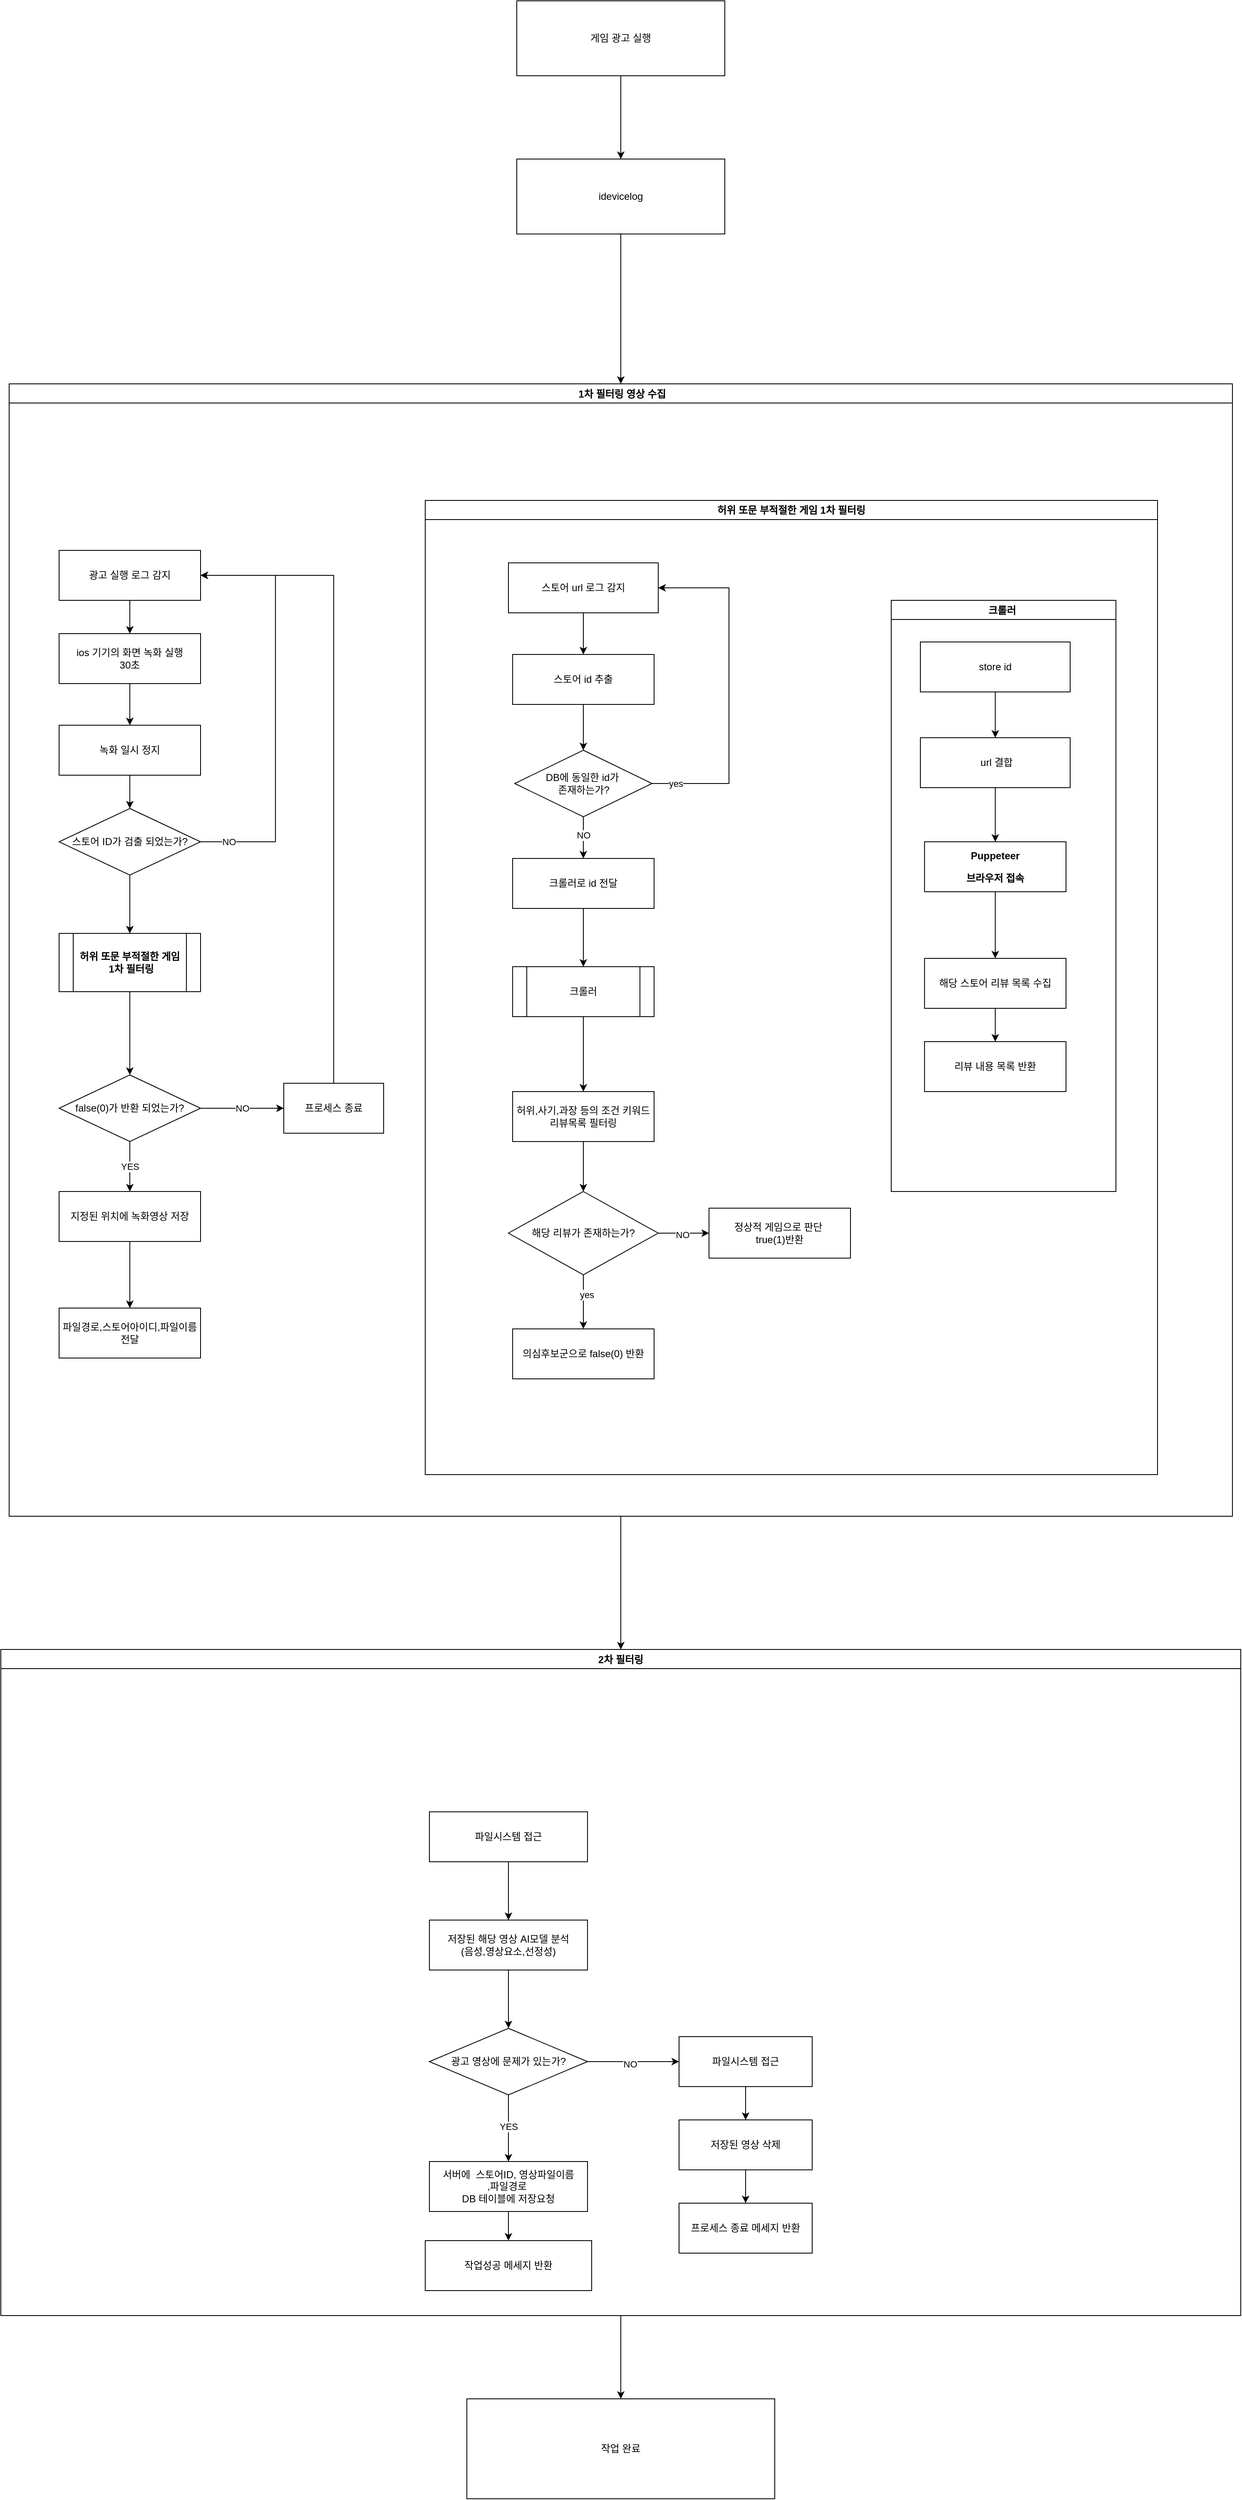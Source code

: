 <mxfile version="26.0.9">
  <diagram id="C5RBs43oDa-KdzZeNtuy" name="Page-1">
    <mxGraphModel dx="2576" dy="4533" grid="1" gridSize="10" guides="1" tooltips="1" connect="1" arrows="1" fold="1" page="1" pageScale="1" pageWidth="827" pageHeight="1169" math="0" shadow="0">
      <root>
        <mxCell id="WIyWlLk6GJQsqaUBKTNV-0" />
        <mxCell id="WIyWlLk6GJQsqaUBKTNV-1" parent="WIyWlLk6GJQsqaUBKTNV-0" />
        <mxCell id="-z4j6azdkSDf-nEMbMTn-118" style="edgeStyle=orthogonalEdgeStyle;rounded=0;orthogonalLoop=1;jettySize=auto;html=1;" parent="WIyWlLk6GJQsqaUBKTNV-1" source="-z4j6azdkSDf-nEMbMTn-3" target="-z4j6azdkSDf-nEMbMTn-117" edge="1">
          <mxGeometry relative="1" as="geometry" />
        </mxCell>
        <mxCell id="-z4j6azdkSDf-nEMbMTn-3" value=" 1차 필터링 영상 수집" style="swimlane;" parent="WIyWlLk6GJQsqaUBKTNV-1" vertex="1">
          <mxGeometry x="-730" y="-2070" width="1470" height="1360" as="geometry" />
        </mxCell>
        <mxCell id="-z4j6azdkSDf-nEMbMTn-7" value="ios 기기의 화면 녹화 실행&lt;div&gt;30초&lt;/div&gt;" style="rounded=0;whiteSpace=wrap;html=1;" parent="-z4j6azdkSDf-nEMbMTn-3" vertex="1">
          <mxGeometry x="60" y="300" width="170" height="60" as="geometry" />
        </mxCell>
        <mxCell id="-z4j6azdkSDf-nEMbMTn-10" value="false(0)가 반환 되었는가?" style="rhombus;whiteSpace=wrap;html=1;" parent="-z4j6azdkSDf-nEMbMTn-3" vertex="1">
          <mxGeometry x="60" y="830" width="170" height="80" as="geometry" />
        </mxCell>
        <mxCell id="-z4j6azdkSDf-nEMbMTn-16" value="파일경로,스토어아이디,파일이름&lt;div&gt;전달&lt;/div&gt;" style="rounded=0;whiteSpace=wrap;html=1;" parent="-z4j6azdkSDf-nEMbMTn-3" vertex="1">
          <mxGeometry x="60" y="1110" width="170" height="60" as="geometry" />
        </mxCell>
        <mxCell id="-z4j6azdkSDf-nEMbMTn-14" value="지정된 위치에 녹화영상 저장" style="rounded=0;whiteSpace=wrap;html=1;" parent="-z4j6azdkSDf-nEMbMTn-3" vertex="1">
          <mxGeometry x="60" y="970" width="170" height="60" as="geometry" />
        </mxCell>
        <mxCell id="-z4j6azdkSDf-nEMbMTn-13" value="YES" style="edgeStyle=orthogonalEdgeStyle;rounded=0;orthogonalLoop=1;jettySize=auto;html=1;" parent="-z4j6azdkSDf-nEMbMTn-3" source="-z4j6azdkSDf-nEMbMTn-10" target="-z4j6azdkSDf-nEMbMTn-14" edge="1">
          <mxGeometry relative="1" as="geometry">
            <mxPoint x="155" y="760" as="targetPoint" />
          </mxGeometry>
        </mxCell>
        <mxCell id="-z4j6azdkSDf-nEMbMTn-15" style="edgeStyle=orthogonalEdgeStyle;rounded=0;orthogonalLoop=1;jettySize=auto;html=1;" parent="-z4j6azdkSDf-nEMbMTn-3" source="-z4j6azdkSDf-nEMbMTn-14" target="-z4j6azdkSDf-nEMbMTn-16" edge="1">
          <mxGeometry relative="1" as="geometry">
            <mxPoint x="155" y="830" as="targetPoint" />
          </mxGeometry>
        </mxCell>
        <mxCell id="13" style="edgeStyle=none;html=1;entryX=0.5;entryY=0;entryDx=0;entryDy=0;" parent="-z4j6azdkSDf-nEMbMTn-3" source="-z4j6azdkSDf-nEMbMTn-35" target="-z4j6azdkSDf-nEMbMTn-10" edge="1">
          <mxGeometry relative="1" as="geometry" />
        </mxCell>
        <mxCell id="-z4j6azdkSDf-nEMbMTn-35" value="&lt;span style=&quot;font-weight: 700;&quot;&gt;허위 또문 부적절한 게임&lt;/span&gt;&lt;div&gt;&lt;span style=&quot;font-weight: 700;&quot;&gt;&amp;nbsp;1차 필터링&lt;/span&gt;&lt;/div&gt;" style="shape=process;whiteSpace=wrap;html=1;backgroundOutline=1;" parent="-z4j6azdkSDf-nEMbMTn-3" vertex="1">
          <mxGeometry x="60" y="660" width="170" height="70" as="geometry" />
        </mxCell>
        <mxCell id="-z4j6azdkSDf-nEMbMTn-5" value="광고 실행 로그 감지" style="rounded=0;whiteSpace=wrap;html=1;" parent="-z4j6azdkSDf-nEMbMTn-3" vertex="1">
          <mxGeometry x="60" y="200" width="170" height="60" as="geometry" />
        </mxCell>
        <mxCell id="-z4j6azdkSDf-nEMbMTn-6" style="edgeStyle=orthogonalEdgeStyle;rounded=0;orthogonalLoop=1;jettySize=auto;html=1;" parent="-z4j6azdkSDf-nEMbMTn-3" source="-z4j6azdkSDf-nEMbMTn-5" target="-z4j6azdkSDf-nEMbMTn-7" edge="1">
          <mxGeometry relative="1" as="geometry">
            <mxPoint x="145" y="310" as="targetPoint" />
          </mxGeometry>
        </mxCell>
        <mxCell id="D4yBgEFz3VPzdyXIX44K-13" style="edgeStyle=orthogonalEdgeStyle;rounded=0;orthogonalLoop=1;jettySize=auto;html=1;entryX=1;entryY=0.5;entryDx=0;entryDy=0;" edge="1" parent="-z4j6azdkSDf-nEMbMTn-3" source="-z4j6azdkSDf-nEMbMTn-96" target="-z4j6azdkSDf-nEMbMTn-5">
          <mxGeometry relative="1" as="geometry">
            <Array as="points">
              <mxPoint x="390" y="230" />
            </Array>
          </mxGeometry>
        </mxCell>
        <mxCell id="-z4j6azdkSDf-nEMbMTn-96" value="프로세스 종료" style="rounded=0;whiteSpace=wrap;html=1;" parent="-z4j6azdkSDf-nEMbMTn-3" vertex="1">
          <mxGeometry x="330" y="840" width="120" height="60" as="geometry" />
        </mxCell>
        <mxCell id="-z4j6azdkSDf-nEMbMTn-95" value="NO" style="edgeStyle=orthogonalEdgeStyle;rounded=0;orthogonalLoop=1;jettySize=auto;html=1;" parent="-z4j6azdkSDf-nEMbMTn-3" source="-z4j6azdkSDf-nEMbMTn-10" target="-z4j6azdkSDf-nEMbMTn-96" edge="1">
          <mxGeometry relative="1" as="geometry">
            <mxPoint x="335" y="860" as="targetPoint" />
          </mxGeometry>
        </mxCell>
        <mxCell id="-z4j6azdkSDf-nEMbMTn-65" value="허위 또문 부적절한 게임 1차 필터링" style="swimlane;whiteSpace=wrap;html=1;" parent="-z4j6azdkSDf-nEMbMTn-3" vertex="1">
          <mxGeometry x="500" y="140" width="880" height="1170" as="geometry" />
        </mxCell>
        <mxCell id="-z4j6azdkSDf-nEMbMTn-71" value="허위,사기,과장 등의 조건 키워드&lt;div&gt;리뷰목록 필터링&lt;/div&gt;" style="rounded=0;whiteSpace=wrap;html=1;" parent="-z4j6azdkSDf-nEMbMTn-65" vertex="1">
          <mxGeometry x="105" y="710" width="170" height="60" as="geometry" />
        </mxCell>
        <mxCell id="-z4j6azdkSDf-nEMbMTn-81" style="edgeStyle=orthogonalEdgeStyle;rounded=0;orthogonalLoop=1;jettySize=auto;html=1;entryX=0;entryY=0.5;entryDx=0;entryDy=0;" parent="-z4j6azdkSDf-nEMbMTn-65" source="-z4j6azdkSDf-nEMbMTn-74" target="-z4j6azdkSDf-nEMbMTn-77" edge="1">
          <mxGeometry relative="1" as="geometry" />
        </mxCell>
        <mxCell id="-z4j6azdkSDf-nEMbMTn-82" value="NO" style="edgeLabel;html=1;align=center;verticalAlign=middle;resizable=0;points=[];" parent="-z4j6azdkSDf-nEMbMTn-81" vertex="1" connectable="0">
          <mxGeometry x="-0.047" y="-2" relative="1" as="geometry">
            <mxPoint as="offset" />
          </mxGeometry>
        </mxCell>
        <mxCell id="-z4j6azdkSDf-nEMbMTn-74" value="해당 리뷰가 존재하는가?" style="rhombus;whiteSpace=wrap;html=1;" parent="-z4j6azdkSDf-nEMbMTn-65" vertex="1">
          <mxGeometry x="100" y="830" width="180" height="100" as="geometry" />
        </mxCell>
        <mxCell id="-z4j6azdkSDf-nEMbMTn-72" style="edgeStyle=orthogonalEdgeStyle;rounded=0;orthogonalLoop=1;jettySize=auto;html=1;" parent="-z4j6azdkSDf-nEMbMTn-65" source="-z4j6azdkSDf-nEMbMTn-71" target="-z4j6azdkSDf-nEMbMTn-74" edge="1">
          <mxGeometry relative="1" as="geometry">
            <mxPoint x="-515" y="570" as="targetPoint" />
          </mxGeometry>
        </mxCell>
        <mxCell id="-z4j6azdkSDf-nEMbMTn-77" value="정상적 게임으로 판단&amp;nbsp;&lt;div&gt;true(1)반환&lt;/div&gt;" style="rounded=0;whiteSpace=wrap;html=1;" parent="-z4j6azdkSDf-nEMbMTn-65" vertex="1">
          <mxGeometry x="341" y="850" width="170" height="60" as="geometry" />
        </mxCell>
        <mxCell id="-z4j6azdkSDf-nEMbMTn-84" value="&lt;div&gt;의심후보군으로 false(0) 반환&lt;/div&gt;" style="rounded=0;whiteSpace=wrap;html=1;" parent="-z4j6azdkSDf-nEMbMTn-65" vertex="1">
          <mxGeometry x="105" y="995" width="170" height="60" as="geometry" />
        </mxCell>
        <mxCell id="-z4j6azdkSDf-nEMbMTn-83" style="edgeStyle=orthogonalEdgeStyle;rounded=0;orthogonalLoop=1;jettySize=auto;html=1;" parent="-z4j6azdkSDf-nEMbMTn-65" source="-z4j6azdkSDf-nEMbMTn-74" target="-z4j6azdkSDf-nEMbMTn-84" edge="1">
          <mxGeometry relative="1" as="geometry">
            <mxPoint x="-525" y="790" as="targetPoint" />
          </mxGeometry>
        </mxCell>
        <mxCell id="-z4j6azdkSDf-nEMbMTn-85" value="yes" style="edgeLabel;html=1;align=center;verticalAlign=middle;resizable=0;points=[];" parent="-z4j6azdkSDf-nEMbMTn-83" vertex="1" connectable="0">
          <mxGeometry x="-0.258" y="4" relative="1" as="geometry">
            <mxPoint as="offset" />
          </mxGeometry>
        </mxCell>
        <mxCell id="-z4j6azdkSDf-nEMbMTn-26" value="스토어 url 로그 감지" style="rounded=0;whiteSpace=wrap;html=1;" parent="-z4j6azdkSDf-nEMbMTn-65" vertex="1">
          <mxGeometry x="100" y="75" width="180" height="60" as="geometry" />
        </mxCell>
        <mxCell id="-z4j6azdkSDf-nEMbMTn-29" value="스토어 id 추출" style="rounded=0;whiteSpace=wrap;html=1;" parent="-z4j6azdkSDf-nEMbMTn-65" vertex="1">
          <mxGeometry x="105" y="185" width="170" height="60" as="geometry" />
        </mxCell>
        <mxCell id="-z4j6azdkSDf-nEMbMTn-28" style="edgeStyle=orthogonalEdgeStyle;rounded=0;orthogonalLoop=1;jettySize=auto;html=1;" parent="-z4j6azdkSDf-nEMbMTn-65" source="-z4j6azdkSDf-nEMbMTn-26" target="-z4j6azdkSDf-nEMbMTn-29" edge="1">
          <mxGeometry relative="1" as="geometry">
            <mxPoint x="190" y="195" as="targetPoint" />
          </mxGeometry>
        </mxCell>
        <mxCell id="-z4j6azdkSDf-nEMbMTn-41" style="edgeStyle=orthogonalEdgeStyle;rounded=0;orthogonalLoop=1;jettySize=auto;html=1;entryX=1;entryY=0.5;entryDx=0;entryDy=0;exitX=1;exitY=0.5;exitDx=0;exitDy=0;" parent="-z4j6azdkSDf-nEMbMTn-65" source="-z4j6azdkSDf-nEMbMTn-40" target="-z4j6azdkSDf-nEMbMTn-26" edge="1">
          <mxGeometry relative="1" as="geometry">
            <mxPoint x="295" y="335.0" as="sourcePoint" />
            <mxPoint x="302.5" y="100" as="targetPoint" />
            <Array as="points">
              <mxPoint x="365" y="340" />
              <mxPoint x="365" y="105" />
            </Array>
          </mxGeometry>
        </mxCell>
        <mxCell id="-z4j6azdkSDf-nEMbMTn-51" value="yes" style="edgeLabel;html=1;align=center;verticalAlign=middle;resizable=0;points=[];" parent="-z4j6azdkSDf-nEMbMTn-41" vertex="1" connectable="0">
          <mxGeometry x="-0.864" relative="1" as="geometry">
            <mxPoint as="offset" />
          </mxGeometry>
        </mxCell>
        <mxCell id="-z4j6azdkSDf-nEMbMTn-40" value="DB에 동일한 id가&amp;nbsp;&lt;div&gt;존재하는가?&lt;/div&gt;" style="rhombus;whiteSpace=wrap;html=1;" parent="-z4j6azdkSDf-nEMbMTn-65" vertex="1">
          <mxGeometry x="107.5" y="300" width="165" height="80" as="geometry" />
        </mxCell>
        <mxCell id="-z4j6azdkSDf-nEMbMTn-38" style="edgeStyle=orthogonalEdgeStyle;rounded=0;orthogonalLoop=1;jettySize=auto;html=1;" parent="-z4j6azdkSDf-nEMbMTn-65" source="-z4j6azdkSDf-nEMbMTn-29" target="-z4j6azdkSDf-nEMbMTn-40" edge="1">
          <mxGeometry relative="1" as="geometry">
            <mxPoint x="190" y="300" as="targetPoint" />
          </mxGeometry>
        </mxCell>
        <mxCell id="-z4j6azdkSDf-nEMbMTn-53" value="크롤러로 id 전달" style="rounded=0;whiteSpace=wrap;html=1;" parent="-z4j6azdkSDf-nEMbMTn-65" vertex="1">
          <mxGeometry x="105" y="430" width="170" height="60" as="geometry" />
        </mxCell>
        <mxCell id="-z4j6azdkSDf-nEMbMTn-52" style="edgeStyle=orthogonalEdgeStyle;rounded=0;orthogonalLoop=1;jettySize=auto;html=1;" parent="-z4j6azdkSDf-nEMbMTn-65" source="-z4j6azdkSDf-nEMbMTn-40" target="-z4j6azdkSDf-nEMbMTn-53" edge="1">
          <mxGeometry relative="1" as="geometry">
            <mxPoint x="190" y="440" as="targetPoint" />
          </mxGeometry>
        </mxCell>
        <mxCell id="-z4j6azdkSDf-nEMbMTn-54" value="NO" style="edgeLabel;html=1;align=center;verticalAlign=middle;resizable=0;points=[];" parent="-z4j6azdkSDf-nEMbMTn-52" vertex="1" connectable="0">
          <mxGeometry x="-0.133" relative="1" as="geometry">
            <mxPoint as="offset" />
          </mxGeometry>
        </mxCell>
        <mxCell id="-z4j6azdkSDf-nEMbMTn-56" value="크롤러" style="shape=process;whiteSpace=wrap;html=1;backgroundOutline=1;" parent="-z4j6azdkSDf-nEMbMTn-65" vertex="1">
          <mxGeometry x="105" y="560" width="170" height="60" as="geometry" />
        </mxCell>
        <mxCell id="-z4j6azdkSDf-nEMbMTn-55" style="edgeStyle=orthogonalEdgeStyle;rounded=0;orthogonalLoop=1;jettySize=auto;html=1;" parent="-z4j6azdkSDf-nEMbMTn-65" source="-z4j6azdkSDf-nEMbMTn-53" target="-z4j6azdkSDf-nEMbMTn-56" edge="1">
          <mxGeometry relative="1" as="geometry">
            <mxPoint x="190" y="550" as="targetPoint" />
          </mxGeometry>
        </mxCell>
        <mxCell id="-z4j6azdkSDf-nEMbMTn-88" style="edgeStyle=orthogonalEdgeStyle;rounded=0;orthogonalLoop=1;jettySize=auto;html=1;entryX=0.5;entryY=0;entryDx=0;entryDy=0;" parent="-z4j6azdkSDf-nEMbMTn-65" source="-z4j6azdkSDf-nEMbMTn-56" target="-z4j6azdkSDf-nEMbMTn-71" edge="1">
          <mxGeometry relative="1" as="geometry">
            <mxPoint x="190" y="665" as="targetPoint" />
          </mxGeometry>
        </mxCell>
        <mxCell id="-z4j6azdkSDf-nEMbMTn-42" value="크롤러 " style="swimlane;" parent="-z4j6azdkSDf-nEMbMTn-65" vertex="1">
          <mxGeometry x="560" y="120" width="270" height="710" as="geometry" />
        </mxCell>
        <mxCell id="-z4j6azdkSDf-nEMbMTn-43" value="store id" style="rounded=0;whiteSpace=wrap;html=1;" parent="-z4j6azdkSDf-nEMbMTn-42" vertex="1">
          <mxGeometry x="35" y="50" width="180" height="60" as="geometry" />
        </mxCell>
        <mxCell id="-z4j6azdkSDf-nEMbMTn-44" value="&amp;nbsp;url 결합" style="rounded=0;whiteSpace=wrap;html=1;" parent="-z4j6azdkSDf-nEMbMTn-42" vertex="1">
          <mxGeometry x="35" y="165" width="180" height="60" as="geometry" />
        </mxCell>
        <mxCell id="-z4j6azdkSDf-nEMbMTn-45" style="edgeStyle=orthogonalEdgeStyle;rounded=0;orthogonalLoop=1;jettySize=auto;html=1;" parent="-z4j6azdkSDf-nEMbMTn-42" source="-z4j6azdkSDf-nEMbMTn-43" target="-z4j6azdkSDf-nEMbMTn-44" edge="1">
          <mxGeometry relative="1" as="geometry">
            <mxPoint x="125" y="175" as="targetPoint" />
          </mxGeometry>
        </mxCell>
        <mxCell id="0" style="edgeStyle=none;html=1;" parent="-z4j6azdkSDf-nEMbMTn-42" source="-z4j6azdkSDf-nEMbMTn-58" edge="1">
          <mxGeometry relative="1" as="geometry">
            <mxPoint x="125" y="530.0" as="targetPoint" />
          </mxGeometry>
        </mxCell>
        <mxCell id="-z4j6azdkSDf-nEMbMTn-58" value="해당 스토어 리뷰 목록 수집" style="rounded=0;whiteSpace=wrap;html=1;" parent="-z4j6azdkSDf-nEMbMTn-42" vertex="1">
          <mxGeometry x="40" y="430" width="170" height="60" as="geometry" />
        </mxCell>
        <mxCell id="-z4j6azdkSDf-nEMbMTn-62" value="&lt;p class=&quot;p1&quot;&gt;&lt;b&gt;&lt;span class=&quot;Apple-converted-space&quot;&gt;&amp;nbsp;&lt;/span&gt;Puppeteer&amp;nbsp;&lt;/b&gt;&lt;/p&gt;&lt;p class=&quot;p1&quot;&gt;&lt;b&gt;브라우저 접속&lt;/b&gt;&lt;/p&gt;" style="rounded=0;whiteSpace=wrap;html=1;" parent="-z4j6azdkSDf-nEMbMTn-42" vertex="1">
          <mxGeometry x="40" y="290" width="170" height="60" as="geometry" />
        </mxCell>
        <mxCell id="-z4j6azdkSDf-nEMbMTn-61" style="edgeStyle=orthogonalEdgeStyle;rounded=0;orthogonalLoop=1;jettySize=auto;html=1;" parent="-z4j6azdkSDf-nEMbMTn-42" source="-z4j6azdkSDf-nEMbMTn-44" target="-z4j6azdkSDf-nEMbMTn-62" edge="1">
          <mxGeometry relative="1" as="geometry">
            <mxPoint x="125" y="260" as="targetPoint" />
          </mxGeometry>
        </mxCell>
        <mxCell id="-z4j6azdkSDf-nEMbMTn-101" style="edgeStyle=orthogonalEdgeStyle;rounded=0;orthogonalLoop=1;jettySize=auto;html=1;entryX=0.5;entryY=0;entryDx=0;entryDy=0;" parent="-z4j6azdkSDf-nEMbMTn-42" source="-z4j6azdkSDf-nEMbMTn-62" target="-z4j6azdkSDf-nEMbMTn-58" edge="1">
          <mxGeometry relative="1" as="geometry">
            <mxPoint x="125" y="395" as="targetPoint" />
          </mxGeometry>
        </mxCell>
        <mxCell id="-z4j6azdkSDf-nEMbMTn-104" value="&lt;div&gt;리뷰 내용 목록 반환&lt;/div&gt;" style="rounded=0;whiteSpace=wrap;html=1;" parent="-z4j6azdkSDf-nEMbMTn-42" vertex="1">
          <mxGeometry x="40" y="530" width="170" height="60" as="geometry" />
        </mxCell>
        <mxCell id="3" value="녹화 일시 정지" style="rounded=0;whiteSpace=wrap;html=1;" parent="-z4j6azdkSDf-nEMbMTn-3" vertex="1">
          <mxGeometry x="60" y="410" width="170" height="60" as="geometry" />
        </mxCell>
        <mxCell id="1" style="edgeStyle=none;html=1;" parent="-z4j6azdkSDf-nEMbMTn-3" source="-z4j6azdkSDf-nEMbMTn-7" target="3" edge="1">
          <mxGeometry relative="1" as="geometry">
            <mxPoint x="145" y="420" as="targetPoint" />
          </mxGeometry>
        </mxCell>
        <mxCell id="12" style="edgeStyle=none;html=1;entryX=0.5;entryY=0;entryDx=0;entryDy=0;" parent="-z4j6azdkSDf-nEMbMTn-3" source="5" target="-z4j6azdkSDf-nEMbMTn-35" edge="1">
          <mxGeometry relative="1" as="geometry" />
        </mxCell>
        <mxCell id="5" value="스토어 ID가 검출 되었는가?" style="rhombus;whiteSpace=wrap;html=1;" parent="-z4j6azdkSDf-nEMbMTn-3" vertex="1">
          <mxGeometry x="60" y="510" width="170" height="80" as="geometry" />
        </mxCell>
        <mxCell id="4" style="edgeStyle=none;html=1;" parent="-z4j6azdkSDf-nEMbMTn-3" source="3" target="5" edge="1">
          <mxGeometry relative="1" as="geometry">
            <mxPoint x="145" y="520" as="targetPoint" />
            <Array as="points">
              <mxPoint x="145" y="500" />
            </Array>
          </mxGeometry>
        </mxCell>
        <mxCell id="10" style="edgeStyle=orthogonalEdgeStyle;rounded=0;orthogonalLoop=1;jettySize=auto;html=1;entryX=1;entryY=0.5;entryDx=0;entryDy=0;exitX=1;exitY=0.5;exitDx=0;exitDy=0;" parent="-z4j6azdkSDf-nEMbMTn-3" source="5" target="-z4j6azdkSDf-nEMbMTn-5" edge="1">
          <mxGeometry relative="1" as="geometry">
            <mxPoint x="248" y="545" as="sourcePoint" />
            <mxPoint x="255" y="310" as="targetPoint" />
            <Array as="points">
              <mxPoint x="320" y="550" />
              <mxPoint x="320" y="230" />
            </Array>
          </mxGeometry>
        </mxCell>
        <mxCell id="11" value="NO" style="edgeLabel;html=1;align=center;verticalAlign=middle;resizable=0;points=[];" parent="10" vertex="1" connectable="0">
          <mxGeometry x="-0.864" relative="1" as="geometry">
            <mxPoint as="offset" />
          </mxGeometry>
        </mxCell>
        <mxCell id="-z4j6azdkSDf-nEMbMTn-152" style="edgeStyle=orthogonalEdgeStyle;rounded=0;orthogonalLoop=1;jettySize=auto;html=1;" parent="WIyWlLk6GJQsqaUBKTNV-1" source="-z4j6azdkSDf-nEMbMTn-117" target="-z4j6azdkSDf-nEMbMTn-153" edge="1">
          <mxGeometry relative="1" as="geometry">
            <mxPoint x="5" y="380" as="targetPoint" />
          </mxGeometry>
        </mxCell>
        <mxCell id="-z4j6azdkSDf-nEMbMTn-117" value="2차 필터링" style="swimlane;" parent="WIyWlLk6GJQsqaUBKTNV-1" vertex="1">
          <mxGeometry x="-740" y="-550" width="1490" height="800" as="geometry" />
        </mxCell>
        <mxCell id="-z4j6azdkSDf-nEMbMTn-119" value="파일시스템 접근" style="rounded=0;whiteSpace=wrap;html=1;" parent="-z4j6azdkSDf-nEMbMTn-117" vertex="1">
          <mxGeometry x="515" y="195" width="190" height="60" as="geometry" />
        </mxCell>
        <mxCell id="-z4j6azdkSDf-nEMbMTn-121" value="저장된 해당 영상 AI모델 분석&lt;div&gt;(음성,영상요소,선정성)&lt;/div&gt;" style="rounded=0;whiteSpace=wrap;html=1;" parent="-z4j6azdkSDf-nEMbMTn-117" vertex="1">
          <mxGeometry x="515" y="325" width="190" height="60" as="geometry" />
        </mxCell>
        <mxCell id="-z4j6azdkSDf-nEMbMTn-120" style="edgeStyle=orthogonalEdgeStyle;rounded=0;orthogonalLoop=1;jettySize=auto;html=1;" parent="-z4j6azdkSDf-nEMbMTn-117" source="-z4j6azdkSDf-nEMbMTn-119" target="-z4j6azdkSDf-nEMbMTn-121" edge="1">
          <mxGeometry relative="1" as="geometry">
            <mxPoint x="610" y="325" as="targetPoint" />
          </mxGeometry>
        </mxCell>
        <mxCell id="-z4j6azdkSDf-nEMbMTn-125" value="광고 영상에 문제가 있는가?" style="rhombus;whiteSpace=wrap;html=1;" parent="-z4j6azdkSDf-nEMbMTn-117" vertex="1">
          <mxGeometry x="515" y="455" width="190" height="80" as="geometry" />
        </mxCell>
        <mxCell id="-z4j6azdkSDf-nEMbMTn-122" style="edgeStyle=orthogonalEdgeStyle;rounded=0;orthogonalLoop=1;jettySize=auto;html=1;" parent="-z4j6azdkSDf-nEMbMTn-117" source="-z4j6azdkSDf-nEMbMTn-121" target="-z4j6azdkSDf-nEMbMTn-125" edge="1">
          <mxGeometry relative="1" as="geometry">
            <mxPoint x="610" y="455" as="targetPoint" />
          </mxGeometry>
        </mxCell>
        <mxCell id="-z4j6azdkSDf-nEMbMTn-128" value="파일시스템 접근" style="rounded=0;whiteSpace=wrap;html=1;" parent="-z4j6azdkSDf-nEMbMTn-117" vertex="1">
          <mxGeometry x="815" y="465" width="160" height="60" as="geometry" />
        </mxCell>
        <mxCell id="-z4j6azdkSDf-nEMbMTn-126" style="edgeStyle=orthogonalEdgeStyle;rounded=0;orthogonalLoop=1;jettySize=auto;html=1;" parent="-z4j6azdkSDf-nEMbMTn-117" source="-z4j6azdkSDf-nEMbMTn-125" target="-z4j6azdkSDf-nEMbMTn-128" edge="1">
          <mxGeometry relative="1" as="geometry">
            <mxPoint x="825" y="495" as="targetPoint" />
          </mxGeometry>
        </mxCell>
        <mxCell id="-z4j6azdkSDf-nEMbMTn-127" value="NO" style="edgeLabel;html=1;align=center;verticalAlign=middle;resizable=0;points=[];" parent="-z4j6azdkSDf-nEMbMTn-126" vertex="1" connectable="0">
          <mxGeometry x="-0.071" y="-3" relative="1" as="geometry">
            <mxPoint as="offset" />
          </mxGeometry>
        </mxCell>
        <mxCell id="-z4j6azdkSDf-nEMbMTn-132" value="저장된 영상 삭제" style="rounded=0;whiteSpace=wrap;html=1;" parent="-z4j6azdkSDf-nEMbMTn-117" vertex="1">
          <mxGeometry x="815" y="565" width="160" height="60" as="geometry" />
        </mxCell>
        <mxCell id="-z4j6azdkSDf-nEMbMTn-131" style="edgeStyle=orthogonalEdgeStyle;rounded=0;orthogonalLoop=1;jettySize=auto;html=1;" parent="-z4j6azdkSDf-nEMbMTn-117" source="-z4j6azdkSDf-nEMbMTn-128" target="-z4j6azdkSDf-nEMbMTn-132" edge="1">
          <mxGeometry relative="1" as="geometry">
            <mxPoint x="895" y="575" as="targetPoint" />
          </mxGeometry>
        </mxCell>
        <mxCell id="-z4j6azdkSDf-nEMbMTn-134" value="프로세스 종료 메세지 반환" style="rounded=0;whiteSpace=wrap;html=1;" parent="-z4j6azdkSDf-nEMbMTn-117" vertex="1">
          <mxGeometry x="815" y="665" width="160" height="60" as="geometry" />
        </mxCell>
        <mxCell id="-z4j6azdkSDf-nEMbMTn-133" style="edgeStyle=orthogonalEdgeStyle;rounded=0;orthogonalLoop=1;jettySize=auto;html=1;" parent="-z4j6azdkSDf-nEMbMTn-117" source="-z4j6azdkSDf-nEMbMTn-132" target="-z4j6azdkSDf-nEMbMTn-134" edge="1">
          <mxGeometry relative="1" as="geometry">
            <mxPoint x="895" y="675" as="targetPoint" />
          </mxGeometry>
        </mxCell>
        <mxCell id="-z4j6azdkSDf-nEMbMTn-137" value="서버에&amp;nbsp; 스토어ID, 영상파일이름&lt;div&gt;,파일경로&amp;nbsp;&lt;br&gt;DB 테이블에 저장요청&lt;/div&gt;" style="rounded=0;whiteSpace=wrap;html=1;" parent="-z4j6azdkSDf-nEMbMTn-117" vertex="1">
          <mxGeometry x="515" y="615" width="190" height="60" as="geometry" />
        </mxCell>
        <mxCell id="-z4j6azdkSDf-nEMbMTn-129" style="edgeStyle=orthogonalEdgeStyle;rounded=0;orthogonalLoop=1;jettySize=auto;html=1;" parent="-z4j6azdkSDf-nEMbMTn-117" source="-z4j6azdkSDf-nEMbMTn-125" target="-z4j6azdkSDf-nEMbMTn-137" edge="1">
          <mxGeometry relative="1" as="geometry">
            <mxPoint x="610" y="595" as="targetPoint" />
          </mxGeometry>
        </mxCell>
        <mxCell id="-z4j6azdkSDf-nEMbMTn-130" value="YES" style="edgeLabel;html=1;align=center;verticalAlign=middle;resizable=0;points=[];" parent="-z4j6azdkSDf-nEMbMTn-129" vertex="1" connectable="0">
          <mxGeometry x="-0.048" relative="1" as="geometry">
            <mxPoint as="offset" />
          </mxGeometry>
        </mxCell>
        <mxCell id="-z4j6azdkSDf-nEMbMTn-146" value="작업성공 메세지 반환" style="rounded=0;whiteSpace=wrap;html=1;" parent="-z4j6azdkSDf-nEMbMTn-117" vertex="1">
          <mxGeometry x="510" y="710" width="200" height="60" as="geometry" />
        </mxCell>
        <mxCell id="-z4j6azdkSDf-nEMbMTn-145" style="edgeStyle=orthogonalEdgeStyle;rounded=0;orthogonalLoop=1;jettySize=auto;html=1;" parent="-z4j6azdkSDf-nEMbMTn-117" source="-z4j6azdkSDf-nEMbMTn-137" target="-z4j6azdkSDf-nEMbMTn-146" edge="1">
          <mxGeometry relative="1" as="geometry">
            <mxPoint x="610.0" y="720" as="targetPoint" />
          </mxGeometry>
        </mxCell>
        <mxCell id="-z4j6azdkSDf-nEMbMTn-139" style="edgeStyle=orthogonalEdgeStyle;rounded=0;orthogonalLoop=1;jettySize=auto;html=1;entryX=0.5;entryY=0;entryDx=0;entryDy=0;" parent="WIyWlLk6GJQsqaUBKTNV-1" source="-z4j6azdkSDf-nEMbMTn-138" target="-z4j6azdkSDf-nEMbMTn-3" edge="1">
          <mxGeometry relative="1" as="geometry" />
        </mxCell>
        <mxCell id="-z4j6azdkSDf-nEMbMTn-138" value="idevicelog" style="rounded=0;whiteSpace=wrap;html=1;" parent="WIyWlLk6GJQsqaUBKTNV-1" vertex="1">
          <mxGeometry x="-120" y="-2340" width="250" height="90" as="geometry" />
        </mxCell>
        <mxCell id="-z4j6azdkSDf-nEMbMTn-141" style="edgeStyle=orthogonalEdgeStyle;rounded=0;orthogonalLoop=1;jettySize=auto;html=1;entryX=0.5;entryY=0;entryDx=0;entryDy=0;" parent="WIyWlLk6GJQsqaUBKTNV-1" source="-z4j6azdkSDf-nEMbMTn-140" target="-z4j6azdkSDf-nEMbMTn-138" edge="1">
          <mxGeometry relative="1" as="geometry" />
        </mxCell>
        <mxCell id="-z4j6azdkSDf-nEMbMTn-140" value="게임 광고 실행" style="rounded=0;whiteSpace=wrap;html=1;" parent="WIyWlLk6GJQsqaUBKTNV-1" vertex="1">
          <mxGeometry x="-120" y="-2530" width="250" height="90" as="geometry" />
        </mxCell>
        <mxCell id="-z4j6azdkSDf-nEMbMTn-153" value="작업 완료" style="rounded=0;whiteSpace=wrap;html=1;" parent="WIyWlLk6GJQsqaUBKTNV-1" vertex="1">
          <mxGeometry x="-180" y="350" width="370" height="120" as="geometry" />
        </mxCell>
      </root>
    </mxGraphModel>
  </diagram>
</mxfile>
